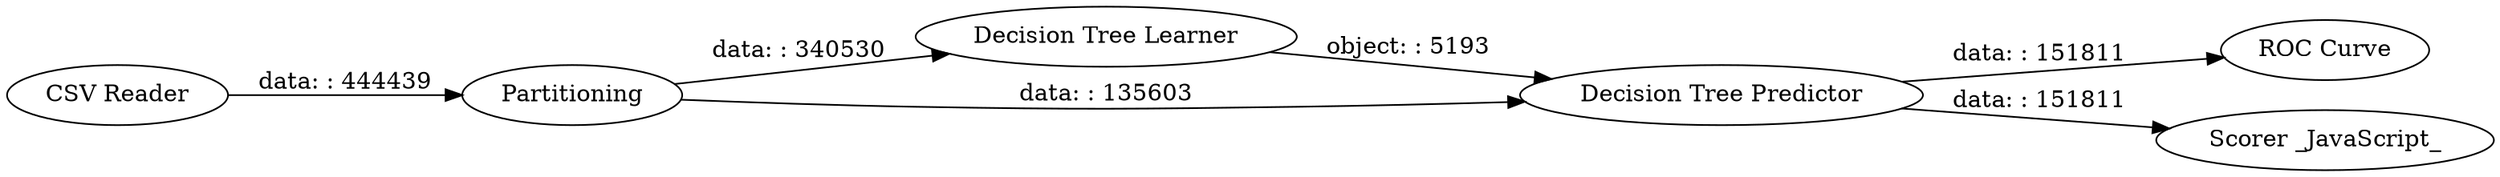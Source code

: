 digraph {
	"-1796966439566782345_3" [label="Decision Tree Learner"]
	"-1796966439566782345_5" [label="ROC Curve"]
	"-1796966439566782345_2" [label=Partitioning]
	"-1796966439566782345_1" [label="CSV Reader"]
	"-1796966439566782345_6" [label="Scorer _JavaScript_"]
	"-1796966439566782345_4" [label="Decision Tree Predictor"]
	"-1796966439566782345_2" -> "-1796966439566782345_4" [label="data: : 135603"]
	"-1796966439566782345_4" -> "-1796966439566782345_6" [label="data: : 151811"]
	"-1796966439566782345_3" -> "-1796966439566782345_4" [label="object: : 5193"]
	"-1796966439566782345_2" -> "-1796966439566782345_3" [label="data: : 340530"]
	"-1796966439566782345_4" -> "-1796966439566782345_5" [label="data: : 151811"]
	"-1796966439566782345_1" -> "-1796966439566782345_2" [label="data: : 444439"]
	rankdir=LR
}
